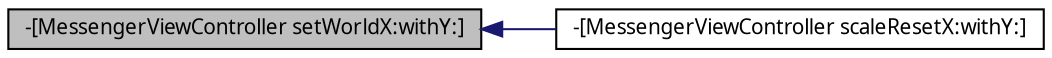 digraph G
{
  edge [fontname="FreeSans.ttf",fontsize="10",labelfontname="FreeSans.ttf",labelfontsize="10"];
  node [fontname="FreeSans.ttf",fontsize="10",shape=record];
  rankdir=LR;
  Node1 [label="-[MessengerViewController setWorldX:withY:]",height=0.2,width=0.4,color="black", fillcolor="grey75", style="filled" fontcolor="black"];
  Node1 -> Node2 [dir=back,color="midnightblue",fontsize="10",style="solid",fontname="FreeSans.ttf"];
  Node2 [label="-[MessengerViewController scaleResetX:withY:]",height=0.2,width=0.4,color="black", fillcolor="white", style="filled",URL="$d7/d34/interface_messenger_view_controller.html#a9a0f05d1d3a3685a3d3ce7632c2bc7ee"];
}
